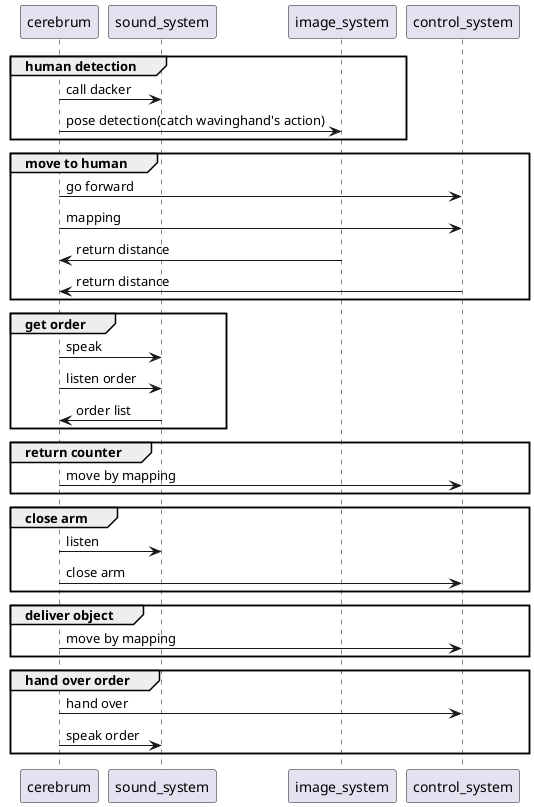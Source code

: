 @startuml
group human detection
    cerebrum -> sound_system :call dacker
    cerebrum -> image_system :pose detection(catch wavinghand's action)
end

group move to human
    cerebrum -> control_system :go forward
    cerebrum -> control_system : mapping
    image_system -> cerebrum : return distance 
    control_system -> cerebrum : return distance
end

group get order
cerebrum -> sound_system : speak
cerebrum -> sound_system :listen order
sound_system -> cerebrum : order list
end

group return counter
cerebrum -> control_system :move by mapping
end

group close arm
cerebrum ->sound_system : listen
cerebrum ->control_system : close arm
end

group deliver object
cerebrum -> control_system :move by mapping
end

group hand over order
cerebrum -> control_system : hand over
cerebrum -> sound_system : speak order 
end

@enduml
